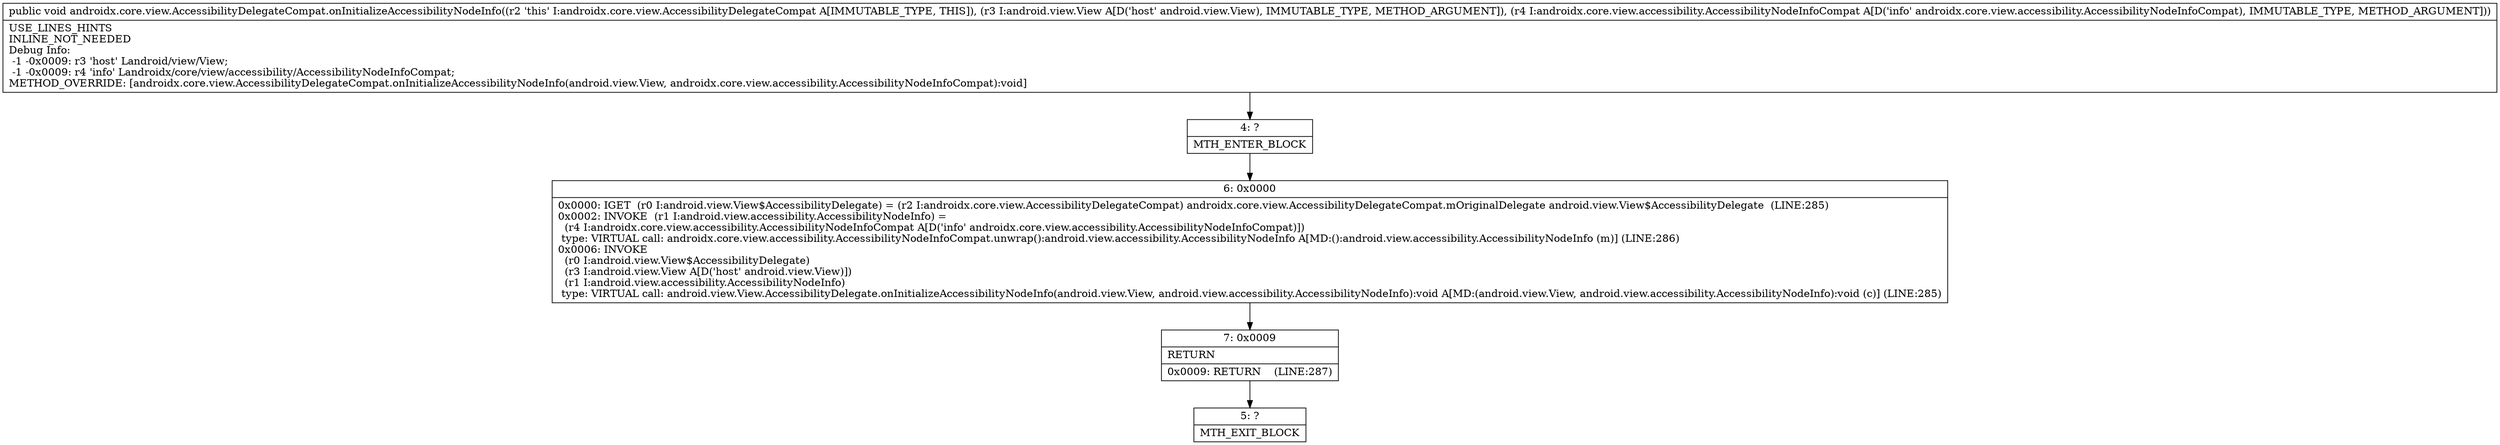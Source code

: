 digraph "CFG forandroidx.core.view.AccessibilityDelegateCompat.onInitializeAccessibilityNodeInfo(Landroid\/view\/View;Landroidx\/core\/view\/accessibility\/AccessibilityNodeInfoCompat;)V" {
Node_4 [shape=record,label="{4\:\ ?|MTH_ENTER_BLOCK\l}"];
Node_6 [shape=record,label="{6\:\ 0x0000|0x0000: IGET  (r0 I:android.view.View$AccessibilityDelegate) = (r2 I:androidx.core.view.AccessibilityDelegateCompat) androidx.core.view.AccessibilityDelegateCompat.mOriginalDelegate android.view.View$AccessibilityDelegate  (LINE:285)\l0x0002: INVOKE  (r1 I:android.view.accessibility.AccessibilityNodeInfo) = \l  (r4 I:androidx.core.view.accessibility.AccessibilityNodeInfoCompat A[D('info' androidx.core.view.accessibility.AccessibilityNodeInfoCompat)])\l type: VIRTUAL call: androidx.core.view.accessibility.AccessibilityNodeInfoCompat.unwrap():android.view.accessibility.AccessibilityNodeInfo A[MD:():android.view.accessibility.AccessibilityNodeInfo (m)] (LINE:286)\l0x0006: INVOKE  \l  (r0 I:android.view.View$AccessibilityDelegate)\l  (r3 I:android.view.View A[D('host' android.view.View)])\l  (r1 I:android.view.accessibility.AccessibilityNodeInfo)\l type: VIRTUAL call: android.view.View.AccessibilityDelegate.onInitializeAccessibilityNodeInfo(android.view.View, android.view.accessibility.AccessibilityNodeInfo):void A[MD:(android.view.View, android.view.accessibility.AccessibilityNodeInfo):void (c)] (LINE:285)\l}"];
Node_7 [shape=record,label="{7\:\ 0x0009|RETURN\l|0x0009: RETURN    (LINE:287)\l}"];
Node_5 [shape=record,label="{5\:\ ?|MTH_EXIT_BLOCK\l}"];
MethodNode[shape=record,label="{public void androidx.core.view.AccessibilityDelegateCompat.onInitializeAccessibilityNodeInfo((r2 'this' I:androidx.core.view.AccessibilityDelegateCompat A[IMMUTABLE_TYPE, THIS]), (r3 I:android.view.View A[D('host' android.view.View), IMMUTABLE_TYPE, METHOD_ARGUMENT]), (r4 I:androidx.core.view.accessibility.AccessibilityNodeInfoCompat A[D('info' androidx.core.view.accessibility.AccessibilityNodeInfoCompat), IMMUTABLE_TYPE, METHOD_ARGUMENT]))  | USE_LINES_HINTS\lINLINE_NOT_NEEDED\lDebug Info:\l  \-1 \-0x0009: r3 'host' Landroid\/view\/View;\l  \-1 \-0x0009: r4 'info' Landroidx\/core\/view\/accessibility\/AccessibilityNodeInfoCompat;\lMETHOD_OVERRIDE: [androidx.core.view.AccessibilityDelegateCompat.onInitializeAccessibilityNodeInfo(android.view.View, androidx.core.view.accessibility.AccessibilityNodeInfoCompat):void]\l}"];
MethodNode -> Node_4;Node_4 -> Node_6;
Node_6 -> Node_7;
Node_7 -> Node_5;
}

